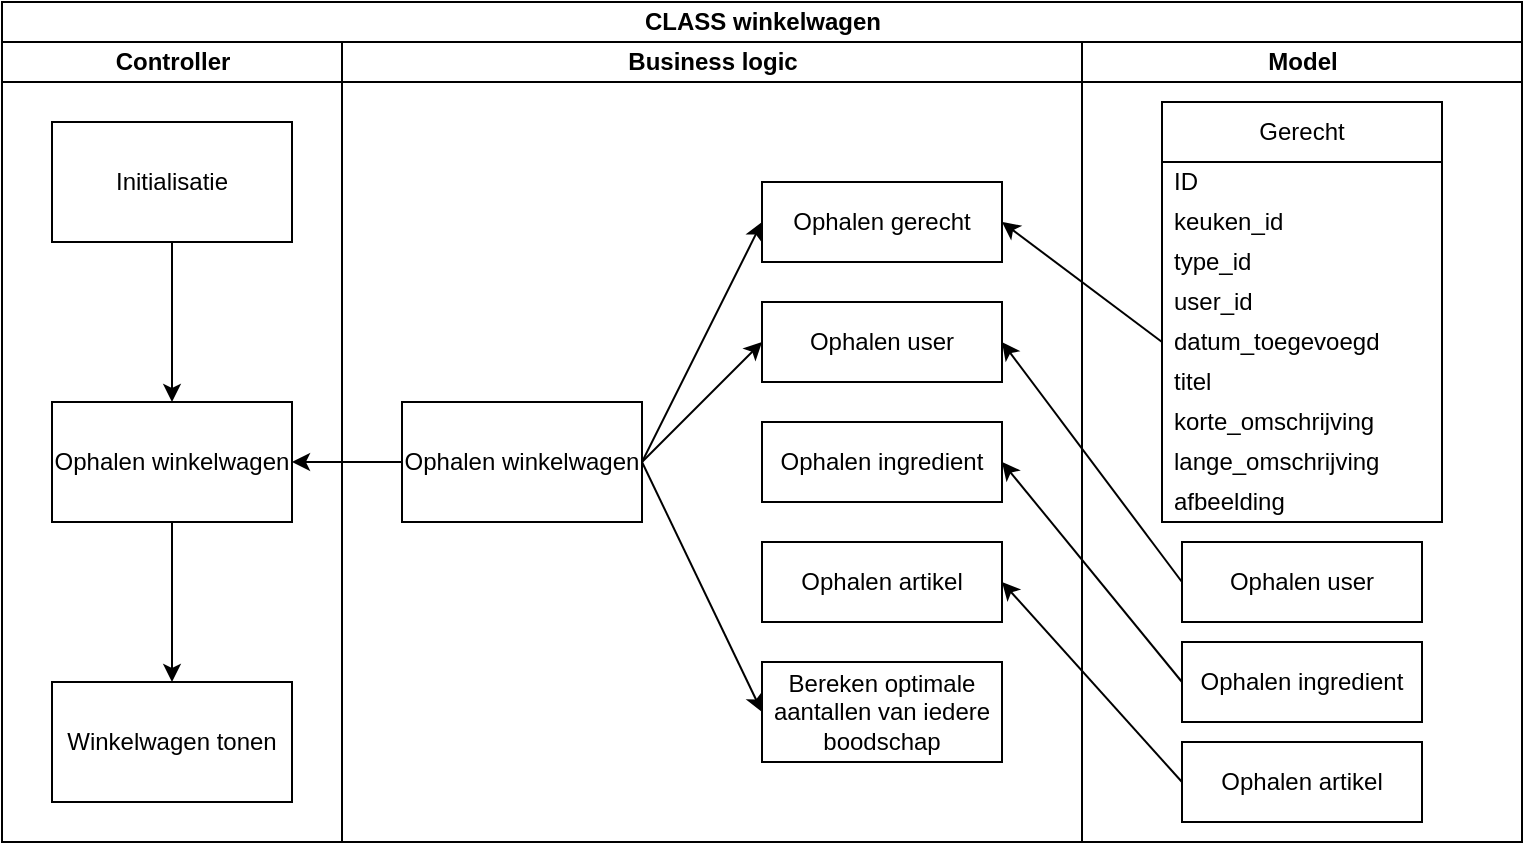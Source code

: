 <mxfile>
    <diagram id="zdAgHuyqyuB-cW_eImJy" name="Page-1">
        <mxGraphModel dx="959" dy="779" grid="1" gridSize="10" guides="1" tooltips="1" connect="1" arrows="1" fold="1" page="1" pageScale="1" pageWidth="850" pageHeight="1100" math="0" shadow="0">
            <root>
                <mxCell id="0"/>
                <mxCell id="1" parent="0"/>
                <mxCell id="2" value="CLASS winkelwagen" style="swimlane;childLayout=stackLayout;resizeParent=1;resizeParentMax=0;startSize=20;html=1;" vertex="1" parent="1">
                    <mxGeometry x="60" y="50" width="760" height="420" as="geometry"/>
                </mxCell>
                <mxCell id="3" value="Controller" style="swimlane;startSize=20;html=1;" vertex="1" parent="2">
                    <mxGeometry y="20" width="170" height="400" as="geometry"/>
                </mxCell>
                <mxCell id="49" style="edgeStyle=none;html=1;exitX=0.5;exitY=1;exitDx=0;exitDy=0;entryX=0.5;entryY=0;entryDx=0;entryDy=0;" edge="1" parent="3" source="5" target="40">
                    <mxGeometry relative="1" as="geometry"/>
                </mxCell>
                <mxCell id="5" value="Initialisatie" style="rounded=0;whiteSpace=wrap;html=1;" vertex="1" parent="3">
                    <mxGeometry x="25" y="40" width="120" height="60" as="geometry"/>
                </mxCell>
                <mxCell id="50" style="edgeStyle=none;html=1;exitX=0.5;exitY=1;exitDx=0;exitDy=0;" edge="1" parent="3" source="40" target="41">
                    <mxGeometry relative="1" as="geometry"/>
                </mxCell>
                <mxCell id="40" value="Ophalen winkelwagen" style="rounded=0;whiteSpace=wrap;html=1;" vertex="1" parent="3">
                    <mxGeometry x="25" y="180" width="120" height="60" as="geometry"/>
                </mxCell>
                <mxCell id="41" value="Winkelwagen tonen" style="rounded=0;whiteSpace=wrap;html=1;" vertex="1" parent="3">
                    <mxGeometry x="25" y="320" width="120" height="60" as="geometry"/>
                </mxCell>
                <mxCell id="4" value="Business logic" style="swimlane;startSize=20;html=1;" vertex="1" parent="2">
                    <mxGeometry x="170" y="20" width="370" height="400" as="geometry"/>
                </mxCell>
                <mxCell id="38" value="Bereken optimale aantallen van iedere boodschap" style="rounded=0;whiteSpace=wrap;html=1;" vertex="1" parent="4">
                    <mxGeometry x="210" y="310" width="120" height="50" as="geometry"/>
                </mxCell>
                <mxCell id="57" style="edgeStyle=none;html=1;exitX=1;exitY=0.5;exitDx=0;exitDy=0;entryX=0;entryY=0.5;entryDx=0;entryDy=0;" edge="1" parent="4" source="44" target="52">
                    <mxGeometry relative="1" as="geometry"/>
                </mxCell>
                <mxCell id="58" style="edgeStyle=none;html=1;exitX=1;exitY=0.5;exitDx=0;exitDy=0;entryX=0;entryY=0.5;entryDx=0;entryDy=0;" edge="1" parent="4" source="44" target="38">
                    <mxGeometry relative="1" as="geometry"/>
                </mxCell>
                <mxCell id="59" style="edgeStyle=none;html=1;exitX=1;exitY=0.5;exitDx=0;exitDy=0;entryX=0;entryY=0.5;entryDx=0;entryDy=0;" edge="1" parent="4" source="44" target="53">
                    <mxGeometry relative="1" as="geometry"/>
                </mxCell>
                <mxCell id="44" value="Ophalen winkelwagen" style="rounded=0;whiteSpace=wrap;html=1;" vertex="1" parent="4">
                    <mxGeometry x="30" y="180" width="120" height="60" as="geometry"/>
                </mxCell>
                <mxCell id="52" value="Ophalen gerecht" style="rounded=0;whiteSpace=wrap;html=1;" vertex="1" parent="4">
                    <mxGeometry x="210" y="70" width="120" height="40" as="geometry"/>
                </mxCell>
                <mxCell id="53" value="Ophalen user" style="rounded=0;whiteSpace=wrap;html=1;" vertex="1" parent="4">
                    <mxGeometry x="210" y="130" width="120" height="40" as="geometry"/>
                </mxCell>
                <mxCell id="75" value="Ophalen ingredient" style="rounded=0;whiteSpace=wrap;html=1;" vertex="1" parent="4">
                    <mxGeometry x="210" y="190" width="120" height="40" as="geometry"/>
                </mxCell>
                <mxCell id="76" value="Ophalen artikel" style="rounded=0;whiteSpace=wrap;html=1;" vertex="1" parent="4">
                    <mxGeometry x="210" y="250" width="120" height="40" as="geometry"/>
                </mxCell>
                <mxCell id="48" style="edgeStyle=none;html=1;exitX=0;exitY=0.5;exitDx=0;exitDy=0;entryX=1;entryY=0.5;entryDx=0;entryDy=0;" edge="1" parent="2" source="44" target="40">
                    <mxGeometry relative="1" as="geometry"/>
                </mxCell>
                <mxCell id="6" value="Model" style="swimlane;startSize=20;html=1;" vertex="1" parent="2">
                    <mxGeometry x="540" y="20" width="220" height="400" as="geometry"/>
                </mxCell>
                <mxCell id="47" value="Ophalen user" style="rounded=0;whiteSpace=wrap;html=1;" vertex="1" parent="6">
                    <mxGeometry x="50" y="250" width="120" height="40" as="geometry"/>
                </mxCell>
                <mxCell id="62" value="Gerecht" style="swimlane;fontStyle=0;childLayout=stackLayout;horizontal=1;startSize=30;horizontalStack=0;resizeParent=1;resizeParentMax=0;resizeLast=0;collapsible=1;marginBottom=0;whiteSpace=wrap;html=1;" vertex="1" parent="6">
                    <mxGeometry x="40.0" y="30" width="140" height="210" as="geometry"/>
                </mxCell>
                <mxCell id="63" value="ID" style="text;strokeColor=none;fillColor=none;align=left;verticalAlign=middle;spacingLeft=4;spacingRight=4;overflow=hidden;points=[[0,0.5],[1,0.5]];portConstraint=eastwest;rotatable=0;whiteSpace=wrap;html=1;" vertex="1" parent="62">
                    <mxGeometry y="30" width="140" height="20" as="geometry"/>
                </mxCell>
                <mxCell id="64" value="keuken_id" style="text;strokeColor=none;fillColor=none;align=left;verticalAlign=middle;spacingLeft=4;spacingRight=4;overflow=hidden;points=[[0,0.5],[1,0.5]];portConstraint=eastwest;rotatable=0;whiteSpace=wrap;html=1;" vertex="1" parent="62">
                    <mxGeometry y="50" width="140" height="20" as="geometry"/>
                </mxCell>
                <mxCell id="65" value="type_id" style="text;strokeColor=none;fillColor=none;align=left;verticalAlign=middle;spacingLeft=4;spacingRight=4;overflow=hidden;points=[[0,0.5],[1,0.5]];portConstraint=eastwest;rotatable=0;whiteSpace=wrap;html=1;" vertex="1" parent="62">
                    <mxGeometry y="70" width="140" height="20" as="geometry"/>
                </mxCell>
                <mxCell id="66" value="user_id" style="text;strokeColor=none;fillColor=none;align=left;verticalAlign=middle;spacingLeft=4;spacingRight=4;overflow=hidden;points=[[0,0.5],[1,0.5]];portConstraint=eastwest;rotatable=0;whiteSpace=wrap;html=1;" vertex="1" parent="62">
                    <mxGeometry y="90" width="140" height="20" as="geometry"/>
                </mxCell>
                <mxCell id="67" value="datum_toegevoegd" style="text;strokeColor=none;fillColor=none;align=left;verticalAlign=middle;spacingLeft=4;spacingRight=4;overflow=hidden;points=[[0,0.5],[1,0.5]];portConstraint=eastwest;rotatable=0;whiteSpace=wrap;html=1;" vertex="1" parent="62">
                    <mxGeometry y="110" width="140" height="20" as="geometry"/>
                </mxCell>
                <mxCell id="68" value="titel" style="text;strokeColor=none;fillColor=none;align=left;verticalAlign=middle;spacingLeft=4;spacingRight=4;overflow=hidden;points=[[0,0.5],[1,0.5]];portConstraint=eastwest;rotatable=0;whiteSpace=wrap;html=1;" vertex="1" parent="62">
                    <mxGeometry y="130" width="140" height="20" as="geometry"/>
                </mxCell>
                <mxCell id="69" value="korte_omschrijving" style="text;strokeColor=none;fillColor=none;align=left;verticalAlign=middle;spacingLeft=4;spacingRight=4;overflow=hidden;points=[[0,0.5],[1,0.5]];portConstraint=eastwest;rotatable=0;whiteSpace=wrap;html=1;" vertex="1" parent="62">
                    <mxGeometry y="150" width="140" height="20" as="geometry"/>
                </mxCell>
                <mxCell id="70" value="lange_omschrijving" style="text;strokeColor=none;fillColor=none;align=left;verticalAlign=middle;spacingLeft=4;spacingRight=4;overflow=hidden;points=[[0,0.5],[1,0.5]];portConstraint=eastwest;rotatable=0;whiteSpace=wrap;html=1;" vertex="1" parent="62">
                    <mxGeometry y="170" width="140" height="20" as="geometry"/>
                </mxCell>
                <mxCell id="71" value="afbeelding" style="text;strokeColor=none;fillColor=none;align=left;verticalAlign=middle;spacingLeft=4;spacingRight=4;overflow=hidden;points=[[0,0.5],[1,0.5]];portConstraint=eastwest;rotatable=0;whiteSpace=wrap;html=1;" vertex="1" parent="62">
                    <mxGeometry y="190" width="140" height="20" as="geometry"/>
                </mxCell>
                <mxCell id="73" value="Ophalen ingredient" style="rounded=0;whiteSpace=wrap;html=1;" vertex="1" parent="6">
                    <mxGeometry x="50" y="300" width="120" height="40" as="geometry"/>
                </mxCell>
                <mxCell id="74" value="Ophalen artikel" style="rounded=0;whiteSpace=wrap;html=1;" vertex="1" parent="6">
                    <mxGeometry x="50" y="350" width="120" height="40" as="geometry"/>
                </mxCell>
                <mxCell id="60" style="edgeStyle=none;html=1;exitX=0;exitY=0.5;exitDx=0;exitDy=0;entryX=1;entryY=0.5;entryDx=0;entryDy=0;" edge="1" parent="2" source="47" target="53">
                    <mxGeometry relative="1" as="geometry"/>
                </mxCell>
                <mxCell id="72" style="edgeStyle=none;html=1;exitX=0;exitY=0.5;exitDx=0;exitDy=0;entryX=1;entryY=0.5;entryDx=0;entryDy=0;" edge="1" parent="2" source="67" target="52">
                    <mxGeometry relative="1" as="geometry"/>
                </mxCell>
                <mxCell id="77" style="edgeStyle=none;html=1;exitX=0;exitY=0.5;exitDx=0;exitDy=0;entryX=1;entryY=0.5;entryDx=0;entryDy=0;" edge="1" parent="2" source="73" target="75">
                    <mxGeometry relative="1" as="geometry"/>
                </mxCell>
                <mxCell id="78" style="edgeStyle=none;html=1;exitX=0;exitY=0.5;exitDx=0;exitDy=0;entryX=1;entryY=0.5;entryDx=0;entryDy=0;" edge="1" parent="2" source="74" target="76">
                    <mxGeometry relative="1" as="geometry"/>
                </mxCell>
            </root>
        </mxGraphModel>
    </diagram>
</mxfile>